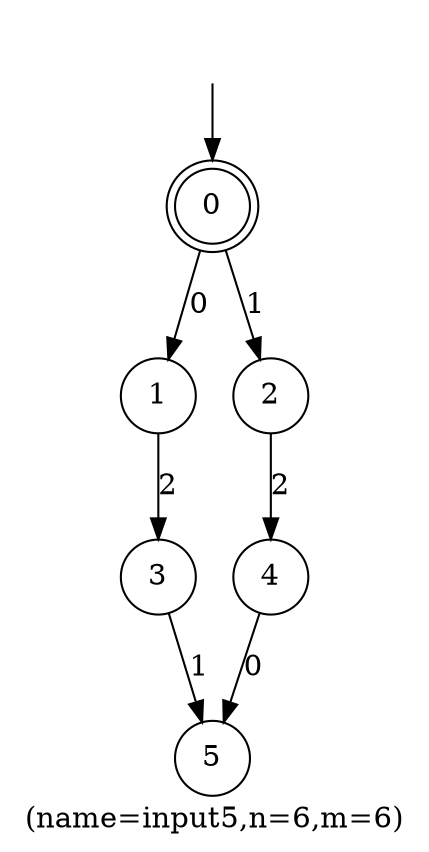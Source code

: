 digraph input5{
	label="(name=input5,n=6,m=6)";
	_nil [style = "invis"];
	node [shape = doublecircle]; 0;
	node [shape = circle];
	_nil -> 0;
	0->1[label="0"];
	4->5[label="0"];
	3->5[label="1"];
	0->2[label="1"];
	1->3[label="2"];
	2->4[label="2"];
}
